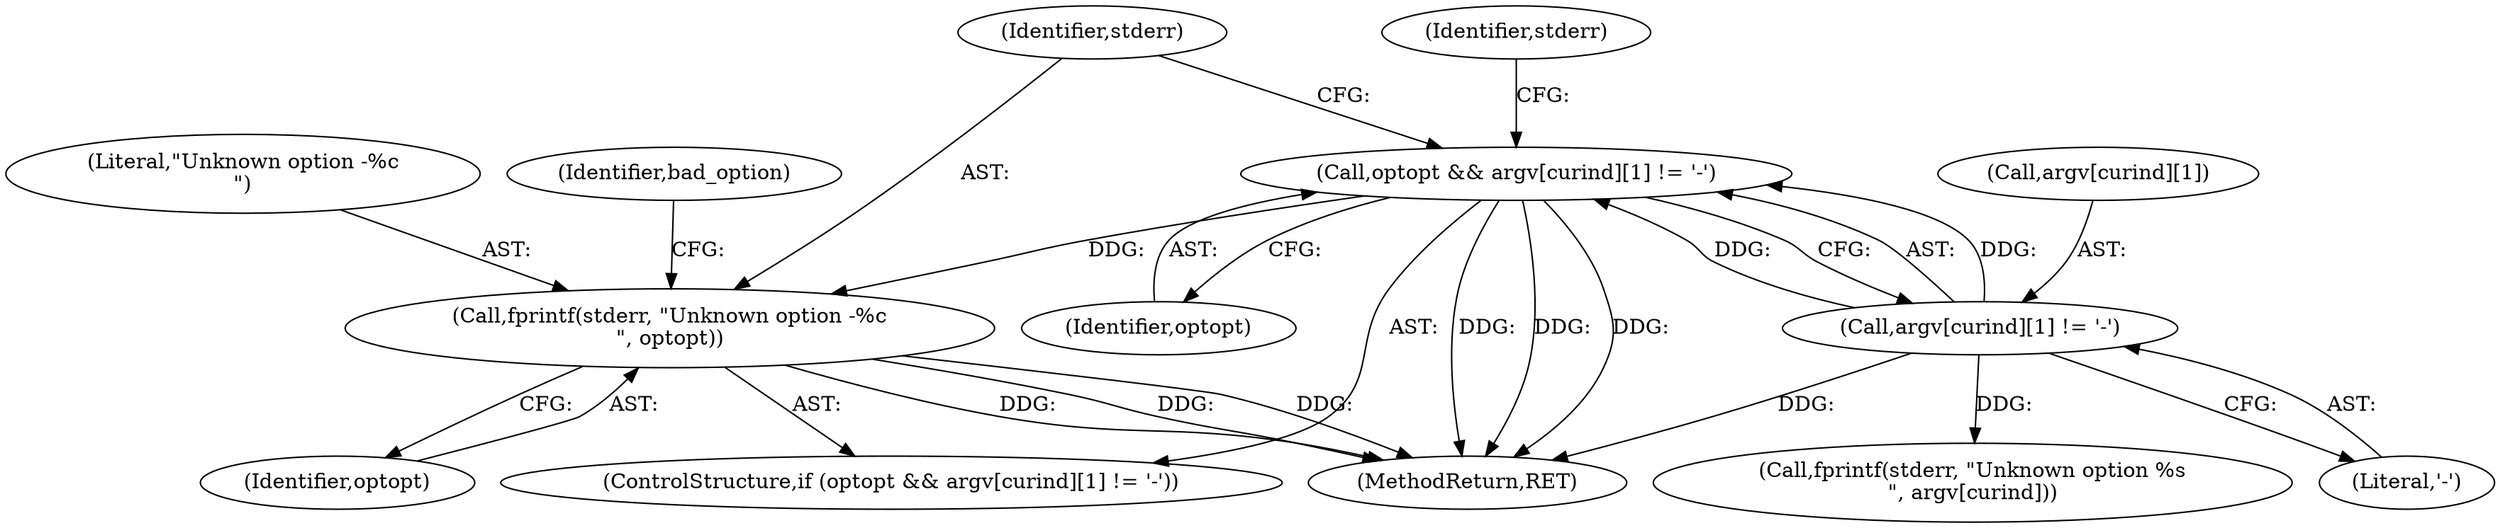 digraph "0_keepalived_c6247a9ef2c7b33244ab1d3aa5d629ec49f0a067_2@API" {
"1000670" [label="(Call,fprintf(stderr, \"Unknown option -%c\n\", optopt))"];
"1000661" [label="(Call,optopt && argv[curind][1] != '-')"];
"1000663" [label="(Call,argv[curind][1] != '-')"];
"1000662" [label="(Identifier,optopt)"];
"1000661" [label="(Call,optopt && argv[curind][1] != '-')"];
"1000672" [label="(Literal,\"Unknown option -%c\n\")"];
"1000663" [label="(Call,argv[curind][1] != '-')"];
"1000660" [label="(ControlStructure,if (optopt && argv[curind][1] != '-'))"];
"1000669" [label="(Literal,'-')"];
"1000675" [label="(Call,fprintf(stderr, \"Unknown option %s\n\", argv[curind]))"];
"1000673" [label="(Identifier,optopt)"];
"1000682" [label="(Identifier,bad_option)"];
"1000664" [label="(Call,argv[curind][1])"];
"1000671" [label="(Identifier,stderr)"];
"1000670" [label="(Call,fprintf(stderr, \"Unknown option -%c\n\", optopt))"];
"1000676" [label="(Identifier,stderr)"];
"1000745" [label="(MethodReturn,RET)"];
"1000670" -> "1000660"  [label="AST: "];
"1000670" -> "1000673"  [label="CFG: "];
"1000671" -> "1000670"  [label="AST: "];
"1000672" -> "1000670"  [label="AST: "];
"1000673" -> "1000670"  [label="AST: "];
"1000682" -> "1000670"  [label="CFG: "];
"1000670" -> "1000745"  [label="DDG: "];
"1000670" -> "1000745"  [label="DDG: "];
"1000670" -> "1000745"  [label="DDG: "];
"1000661" -> "1000670"  [label="DDG: "];
"1000661" -> "1000660"  [label="AST: "];
"1000661" -> "1000662"  [label="CFG: "];
"1000661" -> "1000663"  [label="CFG: "];
"1000662" -> "1000661"  [label="AST: "];
"1000663" -> "1000661"  [label="AST: "];
"1000671" -> "1000661"  [label="CFG: "];
"1000676" -> "1000661"  [label="CFG: "];
"1000661" -> "1000745"  [label="DDG: "];
"1000661" -> "1000745"  [label="DDG: "];
"1000661" -> "1000745"  [label="DDG: "];
"1000663" -> "1000661"  [label="DDG: "];
"1000663" -> "1000661"  [label="DDG: "];
"1000663" -> "1000669"  [label="CFG: "];
"1000664" -> "1000663"  [label="AST: "];
"1000669" -> "1000663"  [label="AST: "];
"1000663" -> "1000745"  [label="DDG: "];
"1000663" -> "1000675"  [label="DDG: "];
}
